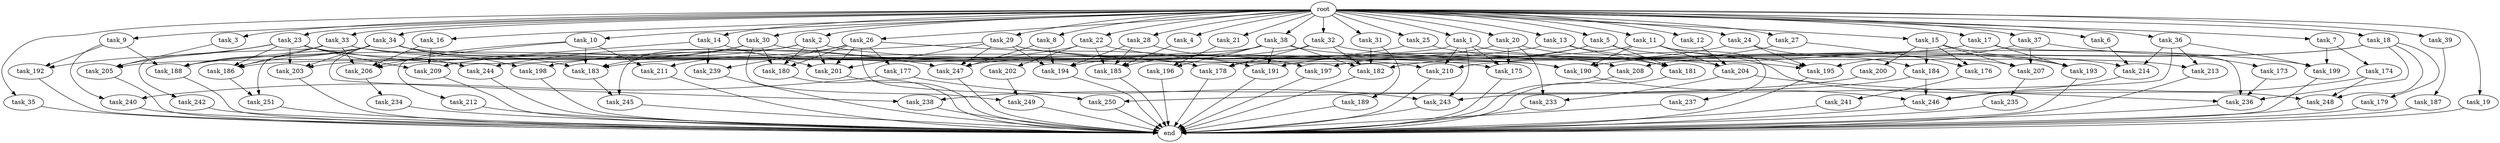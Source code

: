 digraph G {
  root [size="0.000000"];
  task_11 [size="1024.000000"];
  task_234 [size="77309411328.000000"];
  task_239 [size="1099511627776.000000"];
  task_233 [size="764504178688.000000"];
  task_185 [size="738734374912.000000"];
  task_2 [size="1024.000000"];
  task_249 [size="1717986918400.000000"];
  task_34 [size="1024.000000"];
  task_21 [size="1024.000000"];
  task_193 [size="1108101562368.000000"];
  task_23 [size="1024.000000"];
  task_35 [size="1024.000000"];
  task_33 [size="1024.000000"];
  task_176 [size="274877906944.000000"];
  task_14 [size="1024.000000"];
  task_206 [size="1142461300736.000000"];
  task_178 [size="1279900254208.000000"];
  task_3 [size="1024.000000"];
  task_213 [size="764504178688.000000"];
  task_236 [size="1838246002688.000000"];
  task_196 [size="558345748480.000000"];
  task_187 [size="420906795008.000000"];
  task_203 [size="1391569403904.000000"];
  task_28 [size="1024.000000"];
  task_209 [size="1735166787584.000000"];
  task_201 [size="1829656068096.000000"];
  task_22 [size="1024.000000"];
  task_242 [size="34359738368.000000"];
  task_5 [size="1024.000000"];
  task_188 [size="1571958030336.000000"];
  task_179 [size="214748364800.000000"];
  task_173 [size="858993459200.000000"];
  end [size="0.000000"];
  task_183 [size="1838246002688.000000"];
  task_9 [size="1024.000000"];
  task_244 [size="1116691496960.000000"];
  task_250 [size="627065225216.000000"];
  task_27 [size="1024.000000"];
  task_238 [size="558345748480.000000"];
  task_195 [size="1245540515840.000000"];
  task_20 [size="1024.000000"];
  task_182 [size="1597727834112.000000"];
  task_199 [size="1769526525952.000000"];
  task_37 [size="1024.000000"];
  task_245 [size="730144440320.000000"];
  task_194 [size="1984274890752.000000"];
  task_247 [size="2010044694528.000000"];
  task_204 [size="1151051235328.000000"];
  task_198 [size="498216206336.000000"];
  task_246 [size="1271310319616.000000"];
  task_39 [size="1024.000000"];
  task_186 [size="1013612281856.000000"];
  task_200 [size="137438953472.000000"];
  task_251 [size="841813590016.000000"];
  task_205 [size="1254130450432.000000"];
  task_175 [size="721554505728.000000"];
  task_202 [size="77309411328.000000"];
  task_8 [size="1024.000000"];
  task_214 [size="1047972020224.000000"];
  task_191 [size="901943132160.000000"];
  task_211 [size="687194767360.000000"];
  task_24 [size="1024.000000"];
  task_31 [size="1024.000000"];
  task_12 [size="1024.000000"];
  task_32 [size="1024.000000"];
  task_189 [size="214748364800.000000"];
  task_30 [size="1024.000000"];
  task_243 [size="386547056640.000000"];
  task_10 [size="1024.000000"];
  task_210 [size="1133871366144.000000"];
  task_29 [size="1024.000000"];
  task_241 [size="549755813888.000000"];
  task_1 [size="1024.000000"];
  task_208 [size="292057776128.000000"];
  task_192 [size="841813590016.000000"];
  task_4 [size="1024.000000"];
  task_13 [size="1024.000000"];
  task_36 [size="1024.000000"];
  task_235 [size="137438953472.000000"];
  task_16 [size="1024.000000"];
  task_181 [size="1185410973696.000000"];
  task_15 [size="1024.000000"];
  task_174 [size="858993459200.000000"];
  task_212 [size="137438953472.000000"];
  task_248 [size="1460288880640.000000"];
  task_18 [size="1024.000000"];
  task_26 [size="1024.000000"];
  task_180 [size="1443109011456.000000"];
  task_25 [size="1024.000000"];
  task_19 [size="1024.000000"];
  task_207 [size="1692217114624.000000"];
  task_197 [size="764504178688.000000"];
  task_38 [size="1024.000000"];
  task_184 [size="352187318272.000000"];
  task_17 [size="1024.000000"];
  task_190 [size="979252543488.000000"];
  task_237 [size="34359738368.000000"];
  task_240 [size="455266533376.000000"];
  task_6 [size="1024.000000"];
  task_7 [size="1024.000000"];
  task_177 [size="549755813888.000000"];

  root -> task_11 [size="1.000000"];
  root -> task_28 [size="1.000000"];
  root -> task_10 [size="1.000000"];
  root -> task_20 [size="1.000000"];
  root -> task_2 [size="1.000000"];
  root -> task_4 [size="1.000000"];
  root -> task_13 [size="1.000000"];
  root -> task_39 [size="1.000000"];
  root -> task_21 [size="1.000000"];
  root -> task_16 [size="1.000000"];
  root -> task_22 [size="1.000000"];
  root -> task_15 [size="1.000000"];
  root -> task_36 [size="1.000000"];
  root -> task_33 [size="1.000000"];
  root -> task_1 [size="1.000000"];
  root -> task_5 [size="1.000000"];
  root -> task_14 [size="1.000000"];
  root -> task_18 [size="1.000000"];
  root -> task_26 [size="1.000000"];
  root -> task_6 [size="1.000000"];
  root -> task_25 [size="1.000000"];
  root -> task_24 [size="1.000000"];
  root -> task_9 [size="1.000000"];
  root -> task_23 [size="1.000000"];
  root -> task_3 [size="1.000000"];
  root -> task_19 [size="1.000000"];
  root -> task_27 [size="1.000000"];
  root -> task_35 [size="1.000000"];
  root -> task_38 [size="1.000000"];
  root -> task_17 [size="1.000000"];
  root -> task_31 [size="1.000000"];
  root -> task_12 [size="1.000000"];
  root -> task_32 [size="1.000000"];
  root -> task_34 [size="1.000000"];
  root -> task_37 [size="1.000000"];
  root -> task_30 [size="1.000000"];
  root -> task_8 [size="1.000000"];
  root -> task_7 [size="1.000000"];
  root -> task_29 [size="1.000000"];
  task_11 -> task_195 [size="33554432.000000"];
  task_11 -> task_247 [size="33554432.000000"];
  task_11 -> task_204 [size="33554432.000000"];
  task_11 -> task_190 [size="33554432.000000"];
  task_11 -> task_237 [size="33554432.000000"];
  task_234 -> end [size="1.000000"];
  task_239 -> end [size="1.000000"];
  task_233 -> end [size="1.000000"];
  task_185 -> end [size="1.000000"];
  task_2 -> task_175 [size="33554432.000000"];
  task_2 -> task_180 [size="33554432.000000"];
  task_2 -> task_209 [size="33554432.000000"];
  task_2 -> task_245 [size="33554432.000000"];
  task_2 -> task_201 [size="33554432.000000"];
  task_249 -> end [size="1.000000"];
  task_34 -> task_186 [size="411041792.000000"];
  task_34 -> task_203 [size="411041792.000000"];
  task_34 -> task_238 [size="411041792.000000"];
  task_34 -> task_188 [size="411041792.000000"];
  task_34 -> task_183 [size="411041792.000000"];
  task_34 -> task_198 [size="411041792.000000"];
  task_34 -> task_251 [size="411041792.000000"];
  task_34 -> task_204 [size="411041792.000000"];
  task_21 -> task_196 [size="411041792.000000"];
  task_193 -> end [size="1.000000"];
  task_23 -> task_186 [size="411041792.000000"];
  task_23 -> task_203 [size="411041792.000000"];
  task_23 -> task_247 [size="411041792.000000"];
  task_23 -> task_209 [size="411041792.000000"];
  task_23 -> task_192 [size="411041792.000000"];
  task_23 -> task_205 [size="411041792.000000"];
  task_23 -> task_244 [size="411041792.000000"];
  task_35 -> end [size="1.000000"];
  task_33 -> task_186 [size="33554432.000000"];
  task_33 -> task_242 [size="33554432.000000"];
  task_33 -> task_190 [size="33554432.000000"];
  task_33 -> task_178 [size="33554432.000000"];
  task_33 -> task_188 [size="33554432.000000"];
  task_33 -> task_206 [size="33554432.000000"];
  task_176 -> task_241 [size="536870912.000000"];
  task_14 -> task_239 [size="536870912.000000"];
  task_14 -> task_206 [size="536870912.000000"];
  task_14 -> task_201 [size="536870912.000000"];
  task_206 -> task_234 [size="75497472.000000"];
  task_178 -> end [size="1.000000"];
  task_3 -> task_205 [size="679477248.000000"];
  task_213 -> end [size="1.000000"];
  task_236 -> end [size="1.000000"];
  task_196 -> end [size="1.000000"];
  task_187 -> end [size="1.000000"];
  task_203 -> end [size="1.000000"];
  task_28 -> task_197 [size="209715200.000000"];
  task_28 -> task_185 [size="209715200.000000"];
  task_28 -> task_194 [size="209715200.000000"];
  task_209 -> end [size="1.000000"];
  task_201 -> end [size="1.000000"];
  task_22 -> task_202 [size="75497472.000000"];
  task_22 -> task_185 [size="75497472.000000"];
  task_22 -> task_198 [size="75497472.000000"];
  task_22 -> task_208 [size="75497472.000000"];
  task_242 -> end [size="1.000000"];
  task_5 -> task_181 [size="536870912.000000"];
  task_5 -> task_213 [size="536870912.000000"];
  task_5 -> task_197 [size="536870912.000000"];
  task_5 -> task_182 [size="536870912.000000"];
  task_188 -> end [size="1.000000"];
  task_179 -> end [size="1.000000"];
  task_173 -> task_236 [size="838860800.000000"];
  task_183 -> task_245 [size="679477248.000000"];
  task_9 -> task_188 [size="411041792.000000"];
  task_9 -> task_192 [size="411041792.000000"];
  task_9 -> task_240 [size="411041792.000000"];
  task_244 -> end [size="1.000000"];
  task_250 -> end [size="1.000000"];
  task_27 -> task_176 [size="134217728.000000"];
  task_27 -> task_210 [size="134217728.000000"];
  task_238 -> end [size="1.000000"];
  task_195 -> end [size="1.000000"];
  task_20 -> task_175 [size="536870912.000000"];
  task_20 -> task_233 [size="536870912.000000"];
  task_20 -> task_178 [size="536870912.000000"];
  task_20 -> task_248 [size="536870912.000000"];
  task_182 -> end [size="1.000000"];
  task_199 -> end [size="1.000000"];
  task_37 -> task_173 [size="838860800.000000"];
  task_37 -> task_195 [size="838860800.000000"];
  task_37 -> task_207 [size="838860800.000000"];
  task_245 -> end [size="1.000000"];
  task_194 -> end [size="1.000000"];
  task_247 -> end [size="1.000000"];
  task_204 -> task_233 [size="209715200.000000"];
  task_204 -> task_236 [size="209715200.000000"];
  task_198 -> end [size="1.000000"];
  task_246 -> end [size="1.000000"];
  task_39 -> task_187 [size="411041792.000000"];
  task_186 -> task_251 [size="411041792.000000"];
  task_200 -> task_238 [size="134217728.000000"];
  task_251 -> end [size="1.000000"];
  task_205 -> end [size="1.000000"];
  task_175 -> end [size="1.000000"];
  task_202 -> task_249 [size="838860800.000000"];
  task_8 -> task_247 [size="838860800.000000"];
  task_8 -> task_194 [size="838860800.000000"];
  task_214 -> task_246 [size="411041792.000000"];
  task_191 -> end [size="1.000000"];
  task_211 -> end [size="1.000000"];
  task_24 -> task_191 [size="209715200.000000"];
  task_24 -> task_195 [size="209715200.000000"];
  task_24 -> task_184 [size="209715200.000000"];
  task_31 -> task_182 [size="209715200.000000"];
  task_31 -> task_189 [size="209715200.000000"];
  task_12 -> task_204 [size="679477248.000000"];
  task_32 -> task_207 [size="679477248.000000"];
  task_32 -> task_188 [size="679477248.000000"];
  task_32 -> task_178 [size="679477248.000000"];
  task_32 -> task_182 [size="679477248.000000"];
  task_189 -> end [size="1.000000"];
  task_30 -> task_183 [size="838860800.000000"];
  task_30 -> task_180 [size="838860800.000000"];
  task_30 -> task_209 [size="838860800.000000"];
  task_30 -> task_249 [size="838860800.000000"];
  task_30 -> task_210 [size="838860800.000000"];
  task_243 -> end [size="1.000000"];
  task_10 -> task_212 [size="134217728.000000"];
  task_10 -> task_211 [size="134217728.000000"];
  task_10 -> task_183 [size="134217728.000000"];
  task_10 -> task_206 [size="134217728.000000"];
  task_210 -> end [size="1.000000"];
  task_29 -> task_244 [size="679477248.000000"];
  task_29 -> task_247 [size="679477248.000000"];
  task_29 -> task_190 [size="679477248.000000"];
  task_29 -> task_201 [size="679477248.000000"];
  task_29 -> task_199 [size="679477248.000000"];
  task_29 -> task_194 [size="679477248.000000"];
  task_241 -> end [size="1.000000"];
  task_1 -> task_186 [size="134217728.000000"];
  task_1 -> task_175 [size="134217728.000000"];
  task_1 -> task_243 [size="134217728.000000"];
  task_1 -> task_214 [size="134217728.000000"];
  task_1 -> task_210 [size="134217728.000000"];
  task_208 -> end [size="1.000000"];
  task_192 -> end [size="1.000000"];
  task_4 -> task_185 [size="301989888.000000"];
  task_13 -> task_193 [size="411041792.000000"];
  task_13 -> task_181 [size="411041792.000000"];
  task_13 -> task_183 [size="411041792.000000"];
  task_36 -> task_199 [size="209715200.000000"];
  task_36 -> task_214 [size="209715200.000000"];
  task_36 -> task_243 [size="209715200.000000"];
  task_36 -> task_213 [size="209715200.000000"];
  task_235 -> end [size="1.000000"];
  task_16 -> task_209 [size="411041792.000000"];
  task_16 -> task_206 [size="411041792.000000"];
  task_181 -> end [size="1.000000"];
  task_15 -> task_193 [size="134217728.000000"];
  task_15 -> task_207 [size="134217728.000000"];
  task_15 -> task_176 [size="134217728.000000"];
  task_15 -> task_200 [size="134217728.000000"];
  task_15 -> task_184 [size="134217728.000000"];
  task_174 -> task_246 [size="679477248.000000"];
  task_174 -> task_248 [size="679477248.000000"];
  task_212 -> end [size="1.000000"];
  task_248 -> end [size="1.000000"];
  task_18 -> task_179 [size="209715200.000000"];
  task_18 -> task_208 [size="209715200.000000"];
  task_18 -> task_190 [size="209715200.000000"];
  task_18 -> task_236 [size="209715200.000000"];
  task_18 -> task_248 [size="209715200.000000"];
  task_26 -> task_191 [size="536870912.000000"];
  task_26 -> task_250 [size="536870912.000000"];
  task_26 -> task_180 [size="536870912.000000"];
  task_26 -> task_211 [size="536870912.000000"];
  task_26 -> task_177 [size="536870912.000000"];
  task_26 -> task_201 [size="536870912.000000"];
  task_26 -> task_239 [size="536870912.000000"];
  task_180 -> end [size="1.000000"];
  task_25 -> task_181 [size="209715200.000000"];
  task_25 -> task_194 [size="209715200.000000"];
  task_19 -> end [size="1.000000"];
  task_207 -> task_235 [size="134217728.000000"];
  task_197 -> end [size="1.000000"];
  task_38 -> task_191 [size="134217728.000000"];
  task_38 -> task_195 [size="134217728.000000"];
  task_38 -> task_185 [size="134217728.000000"];
  task_38 -> task_182 [size="134217728.000000"];
  task_38 -> task_205 [size="134217728.000000"];
  task_38 -> task_196 [size="134217728.000000"];
  task_184 -> task_250 [size="75497472.000000"];
  task_184 -> task_246 [size="75497472.000000"];
  task_17 -> task_193 [size="536870912.000000"];
  task_17 -> task_203 [size="536870912.000000"];
  task_17 -> task_236 [size="536870912.000000"];
  task_190 -> task_246 [size="75497472.000000"];
  task_237 -> end [size="1.000000"];
  task_240 -> end [size="1.000000"];
  task_6 -> task_214 [size="679477248.000000"];
  task_7 -> task_199 [size="838860800.000000"];
  task_7 -> task_174 [size="838860800.000000"];
  task_177 -> task_243 [size="33554432.000000"];
  task_177 -> task_240 [size="33554432.000000"];
}
